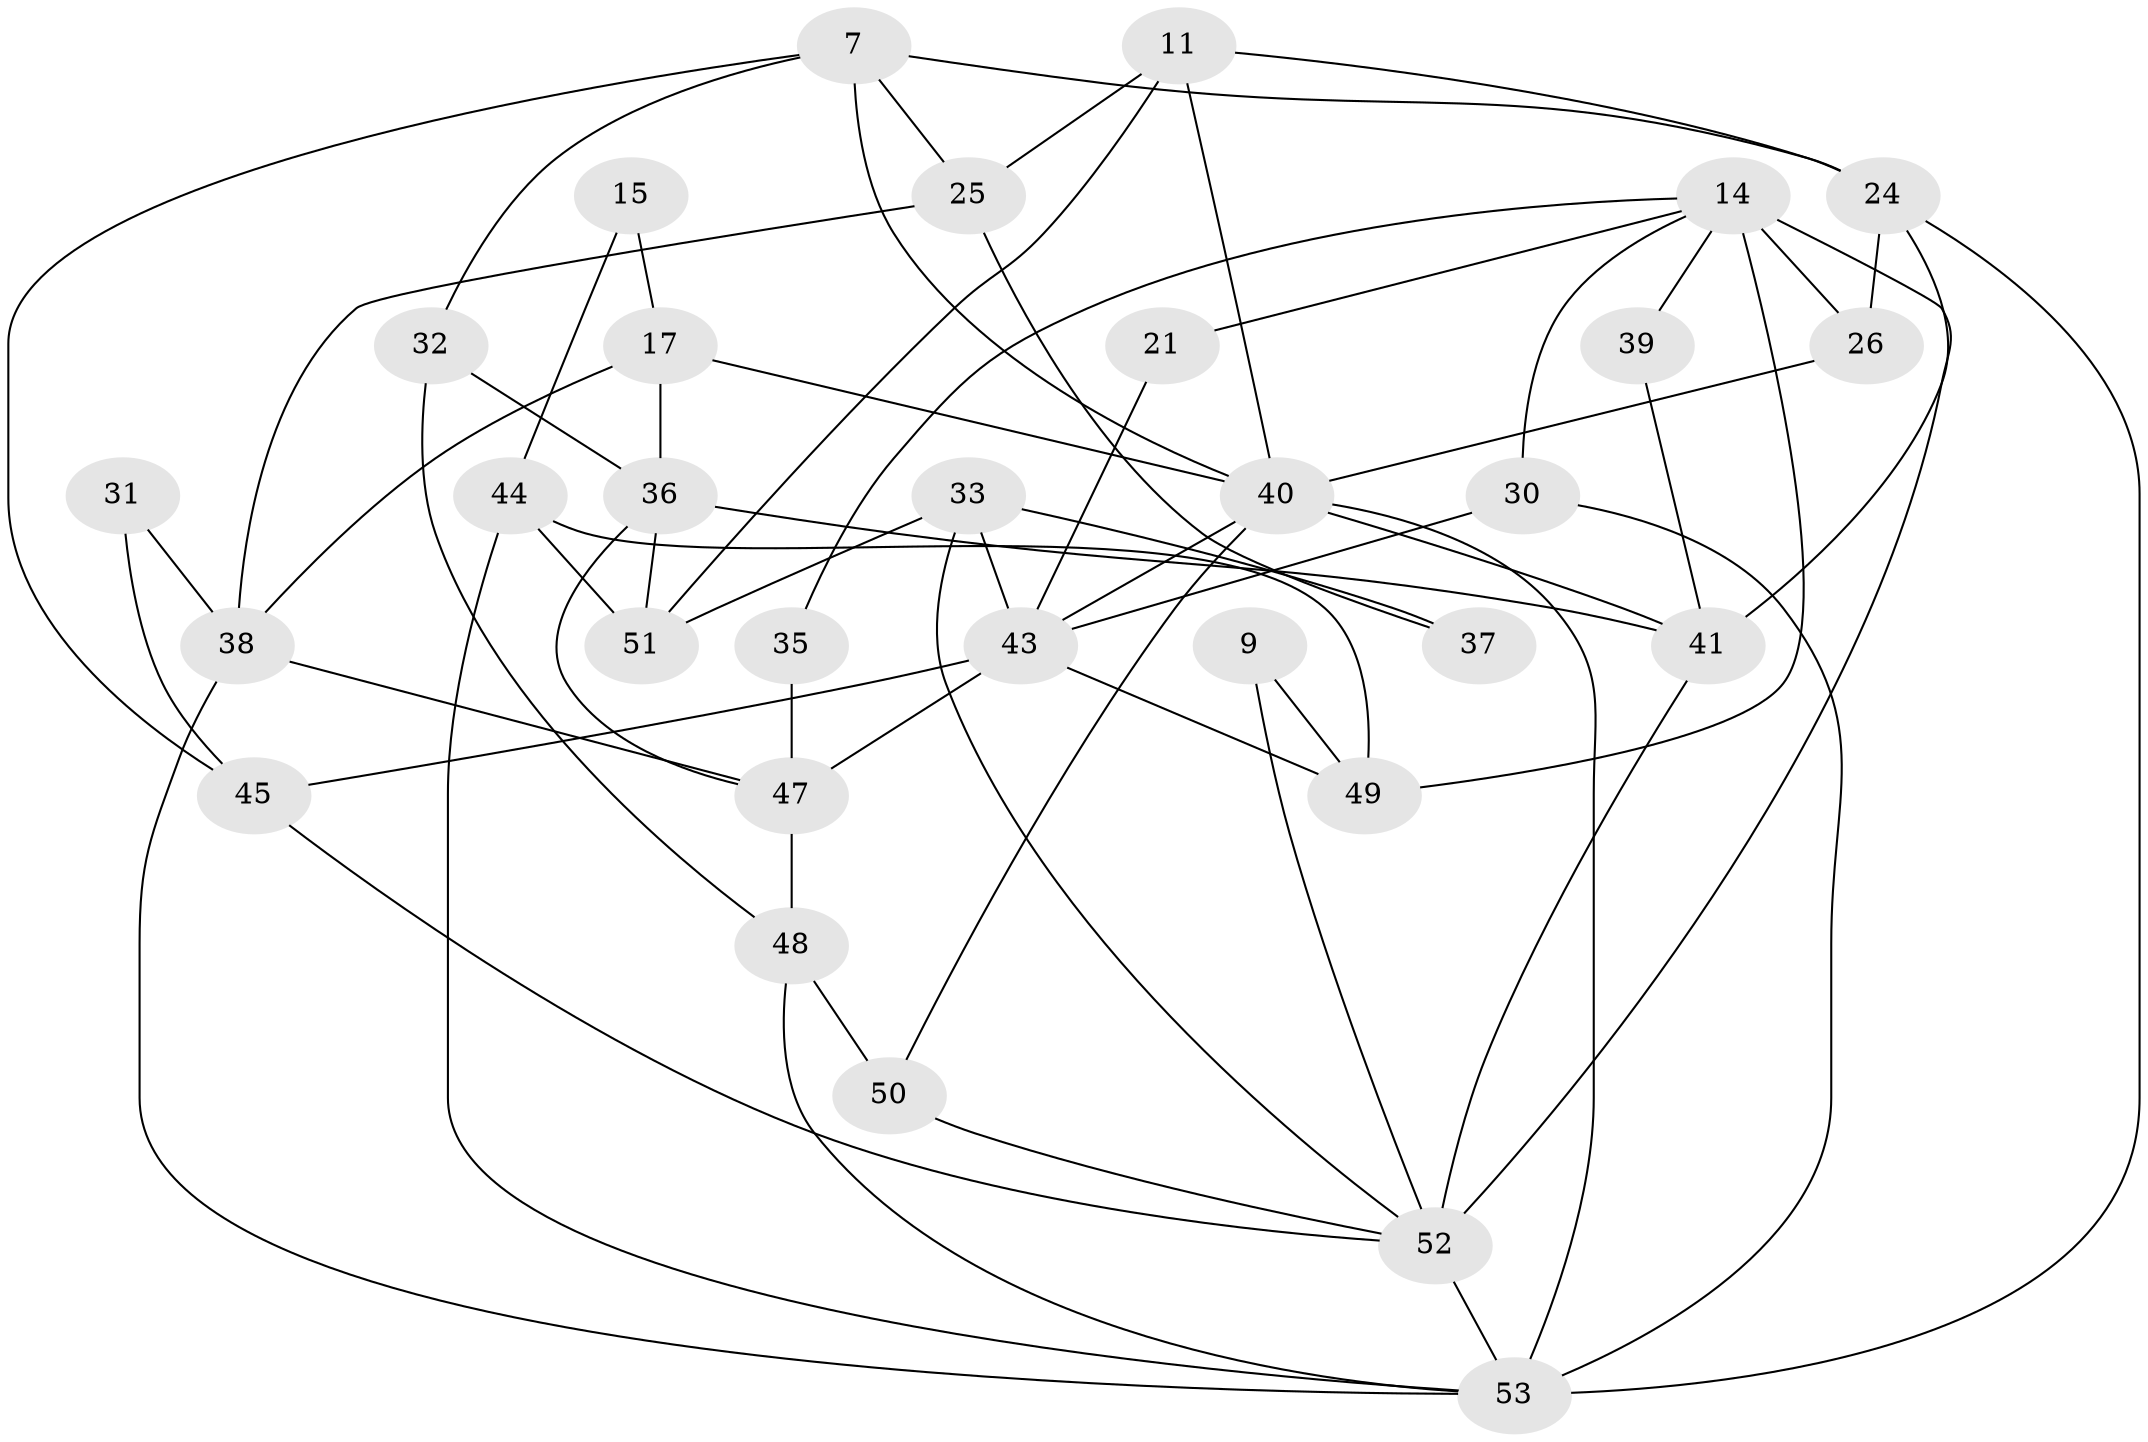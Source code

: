 // original degree distribution, {5: 0.16981132075471697, 4: 0.37735849056603776, 6: 0.07547169811320754, 2: 0.1320754716981132, 7: 0.018867924528301886, 3: 0.20754716981132076, 9: 0.018867924528301886}
// Generated by graph-tools (version 1.1) at 2025/52/03/04/25 21:52:56]
// undirected, 31 vertices, 64 edges
graph export_dot {
graph [start="1"]
  node [color=gray90,style=filled];
  7 [super="+5"];
  9;
  11 [super="+4"];
  14 [super="+13"];
  15;
  17;
  21;
  24 [super="+10"];
  25;
  26;
  30;
  31;
  32;
  33 [super="+8"];
  35 [super="+20"];
  36;
  37;
  38 [super="+16"];
  39;
  40 [super="+6+28"];
  41 [super="+12"];
  43 [super="+22+34"];
  44;
  45 [super="+23"];
  47 [super="+27+42"];
  48;
  49;
  50;
  51;
  52 [super="+46+3"];
  53 [super="+1+18+29"];
  7 -- 25;
  7 -- 32;
  7 -- 45;
  7 -- 40;
  7 -- 24;
  9 -- 49;
  9 -- 52;
  11 -- 24;
  11 -- 25;
  11 -- 40;
  11 -- 51;
  14 -- 30;
  14 -- 49;
  14 -- 52 [weight=3];
  14 -- 35;
  14 -- 21;
  14 -- 39;
  14 -- 26;
  15 -- 17;
  15 -- 44;
  17 -- 36;
  17 -- 40;
  17 -- 38;
  21 -- 43;
  24 -- 26;
  24 -- 53;
  24 -- 41;
  25 -- 37;
  25 -- 38;
  26 -- 40;
  30 -- 43;
  30 -- 53;
  31 -- 45;
  31 -- 38;
  32 -- 36;
  32 -- 48;
  33 -- 51;
  33 -- 52 [weight=2];
  33 -- 43 [weight=2];
  33 -- 37;
  35 -- 47 [weight=3];
  36 -- 41;
  36 -- 51;
  36 -- 47;
  38 -- 47;
  38 -- 53 [weight=2];
  39 -- 41;
  40 -- 43 [weight=4];
  40 -- 50;
  40 -- 53 [weight=4];
  40 -- 41;
  41 -- 52 [weight=2];
  43 -- 47 [weight=3];
  43 -- 45;
  43 -- 49;
  44 -- 51;
  44 -- 49;
  44 -- 53;
  45 -- 52 [weight=2];
  47 -- 48 [weight=2];
  48 -- 50;
  48 -- 53;
  50 -- 52;
  52 -- 53 [weight=2];
}
